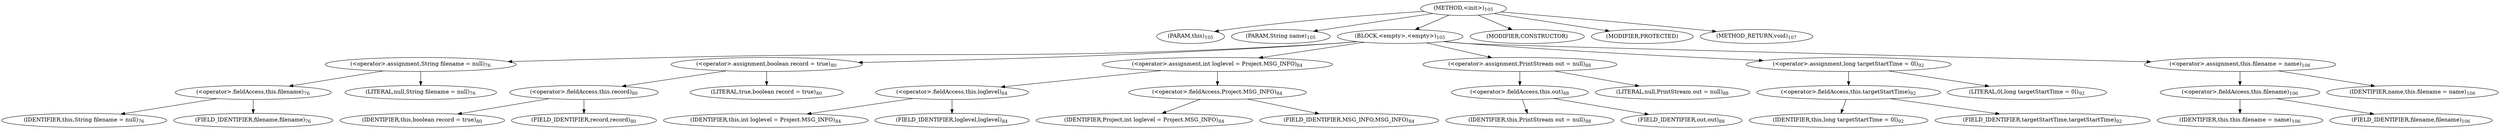 digraph "&lt;init&gt;" {  
"62" [label = <(METHOD,&lt;init&gt;)<SUB>105</SUB>> ]
"63" [label = <(PARAM,this)<SUB>105</SUB>> ]
"64" [label = <(PARAM,String name)<SUB>105</SUB>> ]
"65" [label = <(BLOCK,&lt;empty&gt;,&lt;empty&gt;)<SUB>105</SUB>> ]
"66" [label = <(&lt;operator&gt;.assignment,String filename = null)<SUB>76</SUB>> ]
"67" [label = <(&lt;operator&gt;.fieldAccess,this.filename)<SUB>76</SUB>> ]
"68" [label = <(IDENTIFIER,this,String filename = null)<SUB>76</SUB>> ]
"69" [label = <(FIELD_IDENTIFIER,filename,filename)<SUB>76</SUB>> ]
"70" [label = <(LITERAL,null,String filename = null)<SUB>76</SUB>> ]
"71" [label = <(&lt;operator&gt;.assignment,boolean record = true)<SUB>80</SUB>> ]
"72" [label = <(&lt;operator&gt;.fieldAccess,this.record)<SUB>80</SUB>> ]
"73" [label = <(IDENTIFIER,this,boolean record = true)<SUB>80</SUB>> ]
"74" [label = <(FIELD_IDENTIFIER,record,record)<SUB>80</SUB>> ]
"75" [label = <(LITERAL,true,boolean record = true)<SUB>80</SUB>> ]
"76" [label = <(&lt;operator&gt;.assignment,int loglevel = Project.MSG_INFO)<SUB>84</SUB>> ]
"77" [label = <(&lt;operator&gt;.fieldAccess,this.loglevel)<SUB>84</SUB>> ]
"78" [label = <(IDENTIFIER,this,int loglevel = Project.MSG_INFO)<SUB>84</SUB>> ]
"79" [label = <(FIELD_IDENTIFIER,loglevel,loglevel)<SUB>84</SUB>> ]
"80" [label = <(&lt;operator&gt;.fieldAccess,Project.MSG_INFO)<SUB>84</SUB>> ]
"81" [label = <(IDENTIFIER,Project,int loglevel = Project.MSG_INFO)<SUB>84</SUB>> ]
"82" [label = <(FIELD_IDENTIFIER,MSG_INFO,MSG_INFO)<SUB>84</SUB>> ]
"83" [label = <(&lt;operator&gt;.assignment,PrintStream out = null)<SUB>88</SUB>> ]
"84" [label = <(&lt;operator&gt;.fieldAccess,this.out)<SUB>88</SUB>> ]
"85" [label = <(IDENTIFIER,this,PrintStream out = null)<SUB>88</SUB>> ]
"86" [label = <(FIELD_IDENTIFIER,out,out)<SUB>88</SUB>> ]
"87" [label = <(LITERAL,null,PrintStream out = null)<SUB>88</SUB>> ]
"88" [label = <(&lt;operator&gt;.assignment,long targetStartTime = 0l)<SUB>92</SUB>> ]
"89" [label = <(&lt;operator&gt;.fieldAccess,this.targetStartTime)<SUB>92</SUB>> ]
"90" [label = <(IDENTIFIER,this,long targetStartTime = 0l)<SUB>92</SUB>> ]
"91" [label = <(FIELD_IDENTIFIER,targetStartTime,targetStartTime)<SUB>92</SUB>> ]
"92" [label = <(LITERAL,0l,long targetStartTime = 0l)<SUB>92</SUB>> ]
"93" [label = <(&lt;operator&gt;.assignment,this.filename = name)<SUB>106</SUB>> ]
"94" [label = <(&lt;operator&gt;.fieldAccess,this.filename)<SUB>106</SUB>> ]
"95" [label = <(IDENTIFIER,this,this.filename = name)<SUB>106</SUB>> ]
"96" [label = <(FIELD_IDENTIFIER,filename,filename)<SUB>106</SUB>> ]
"97" [label = <(IDENTIFIER,name,this.filename = name)<SUB>106</SUB>> ]
"98" [label = <(MODIFIER,CONSTRUCTOR)> ]
"99" [label = <(MODIFIER,PROTECTED)> ]
"100" [label = <(METHOD_RETURN,void)<SUB>107</SUB>> ]
  "62" -> "63" 
  "62" -> "64" 
  "62" -> "65" 
  "62" -> "98" 
  "62" -> "99" 
  "62" -> "100" 
  "65" -> "66" 
  "65" -> "71" 
  "65" -> "76" 
  "65" -> "83" 
  "65" -> "88" 
  "65" -> "93" 
  "66" -> "67" 
  "66" -> "70" 
  "67" -> "68" 
  "67" -> "69" 
  "71" -> "72" 
  "71" -> "75" 
  "72" -> "73" 
  "72" -> "74" 
  "76" -> "77" 
  "76" -> "80" 
  "77" -> "78" 
  "77" -> "79" 
  "80" -> "81" 
  "80" -> "82" 
  "83" -> "84" 
  "83" -> "87" 
  "84" -> "85" 
  "84" -> "86" 
  "88" -> "89" 
  "88" -> "92" 
  "89" -> "90" 
  "89" -> "91" 
  "93" -> "94" 
  "93" -> "97" 
  "94" -> "95" 
  "94" -> "96" 
}
